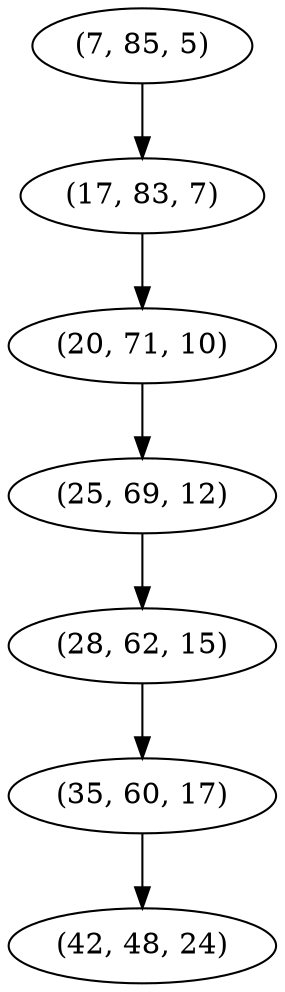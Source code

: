 digraph tree {
    "(7, 85, 5)";
    "(17, 83, 7)";
    "(20, 71, 10)";
    "(25, 69, 12)";
    "(28, 62, 15)";
    "(35, 60, 17)";
    "(42, 48, 24)";
    "(7, 85, 5)" -> "(17, 83, 7)";
    "(17, 83, 7)" -> "(20, 71, 10)";
    "(20, 71, 10)" -> "(25, 69, 12)";
    "(25, 69, 12)" -> "(28, 62, 15)";
    "(28, 62, 15)" -> "(35, 60, 17)";
    "(35, 60, 17)" -> "(42, 48, 24)";
}
